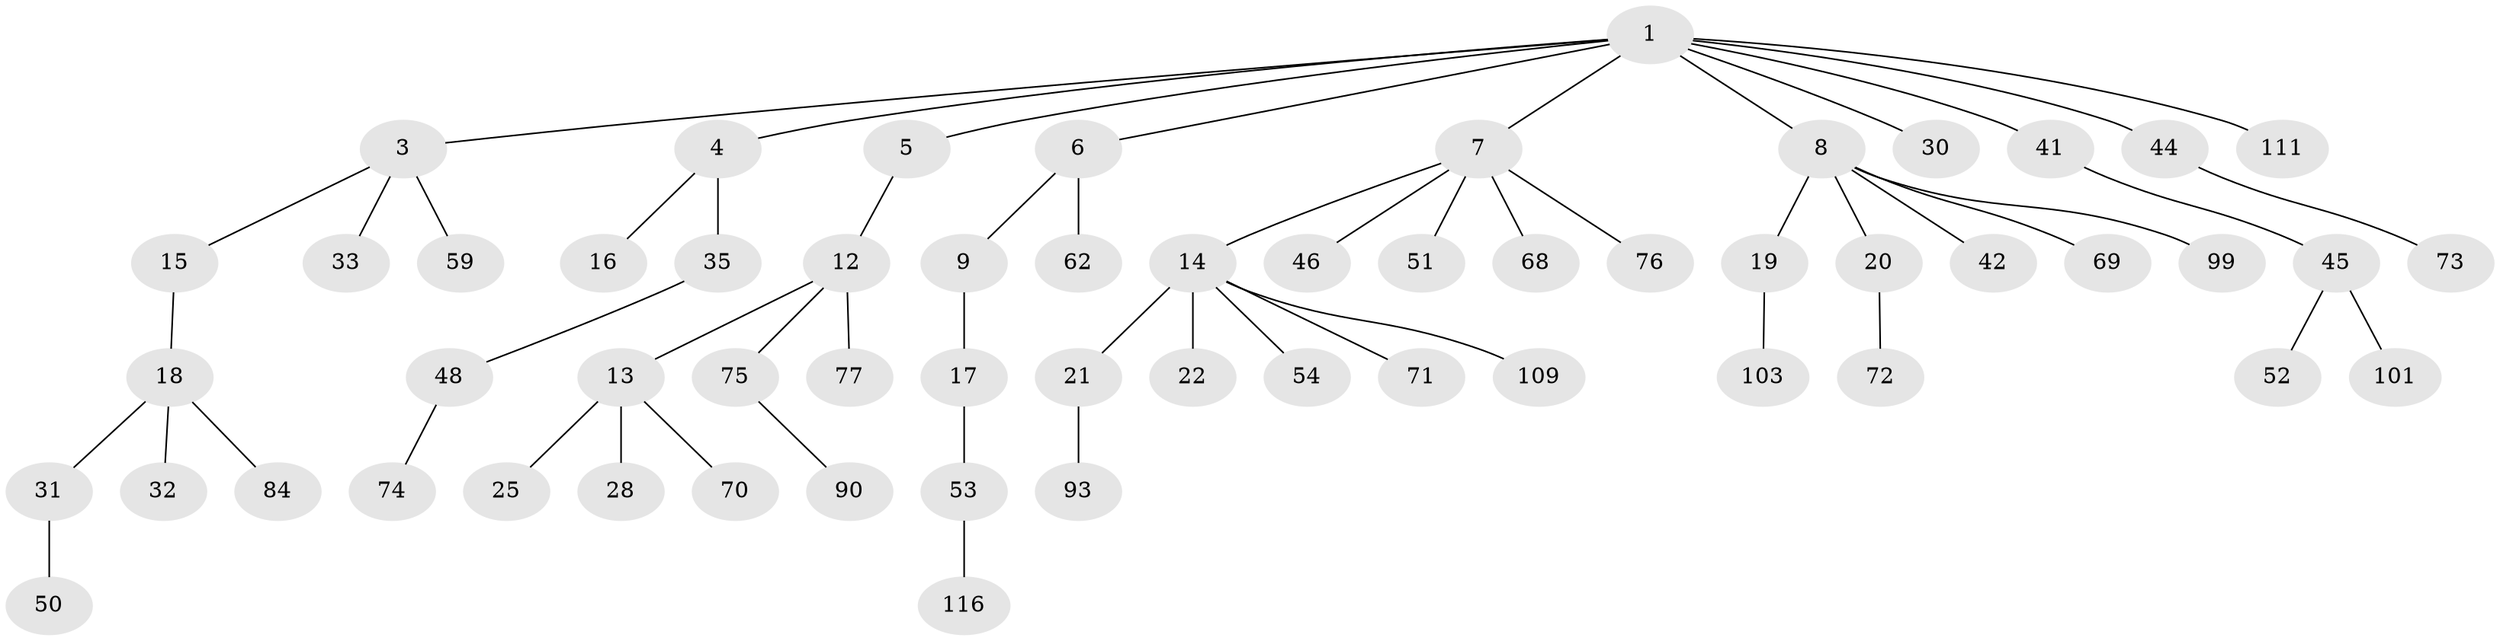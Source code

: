 // original degree distribution, {6: 0.03418803418803419, 4: 0.06837606837606838, 3: 0.1452991452991453, 2: 0.28205128205128205, 5: 0.008547008547008548, 1: 0.46153846153846156}
// Generated by graph-tools (version 1.1) at 2025/15/03/09/25 04:15:32]
// undirected, 58 vertices, 57 edges
graph export_dot {
graph [start="1"]
  node [color=gray90,style=filled];
  1 [super="+2"];
  3;
  4;
  5 [super="+27"];
  6 [super="+60"];
  7 [super="+11"];
  8 [super="+10"];
  9 [super="+47"];
  12 [super="+43+36+40"];
  13;
  14 [super="+37+39+24"];
  15 [super="+82"];
  16;
  17;
  18;
  19 [super="+67"];
  20;
  21 [super="+34+23"];
  22;
  25 [super="+100"];
  28 [super="+63"];
  30 [super="+85"];
  31;
  32 [super="+81"];
  33;
  35 [super="+38+55"];
  41 [super="+58"];
  42;
  44 [super="+87"];
  45 [super="+66"];
  46;
  48;
  50 [super="+104"];
  51 [super="+112+64+61"];
  52 [super="+95+57"];
  53;
  54;
  59 [super="+78"];
  62 [super="+89"];
  68 [super="+83"];
  69;
  70 [super="+86"];
  71;
  72;
  73;
  74;
  75;
  76;
  77 [super="+117+102+80"];
  84 [super="+91"];
  90;
  93;
  99;
  101;
  103;
  109;
  111;
  116;
  1 -- 3;
  1 -- 4;
  1 -- 6;
  1 -- 7;
  1 -- 30;
  1 -- 5;
  1 -- 8;
  1 -- 41;
  1 -- 44;
  1 -- 111;
  3 -- 15;
  3 -- 33;
  3 -- 59;
  4 -- 16;
  4 -- 35;
  5 -- 12;
  6 -- 9;
  6 -- 62;
  7 -- 46;
  7 -- 76;
  7 -- 51;
  7 -- 68;
  7 -- 14;
  8 -- 19;
  8 -- 42;
  8 -- 69;
  8 -- 99;
  8 -- 20;
  9 -- 17;
  12 -- 13;
  12 -- 77;
  12 -- 75;
  13 -- 25;
  13 -- 28;
  13 -- 70;
  14 -- 21;
  14 -- 22;
  14 -- 54;
  14 -- 71;
  14 -- 109;
  15 -- 18;
  17 -- 53;
  18 -- 31;
  18 -- 32;
  18 -- 84;
  19 -- 103;
  20 -- 72;
  21 -- 93;
  31 -- 50;
  35 -- 48;
  41 -- 45;
  44 -- 73;
  45 -- 52;
  45 -- 101;
  48 -- 74;
  53 -- 116;
  75 -- 90;
}
